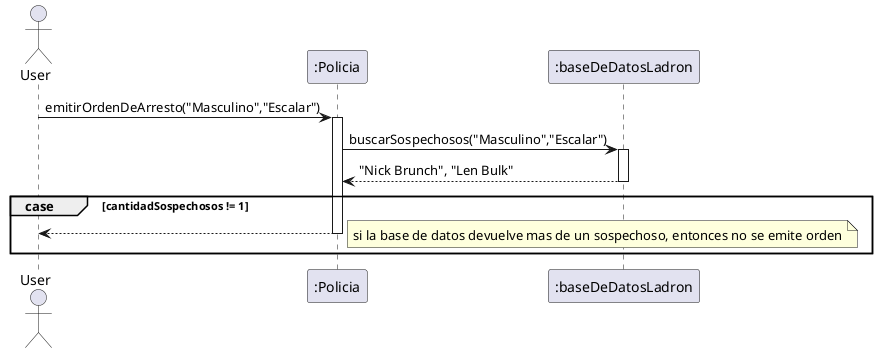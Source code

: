 @startuml

Actor User

User -> ":Policia" : emitirOrdenDeArresto("Masculino","Escalar")
Activate ":Policia"

":Policia" -> ":baseDeDatosLadron" : buscarSospechosos("Masculino","Escalar")
activate ":baseDeDatosLadron"

":baseDeDatosLadron" --> ":Policia" : "Nick Brunch", "Len Bulk"
deactivate ":baseDeDatosLadron"

group case [cantidadSospechosos != 1]

    ":Policia" --> User
    note right:si la base de datos devuelve mas de un sospechoso, entonces no se emite orden
    deactivate ":Policia"

end

@enduml